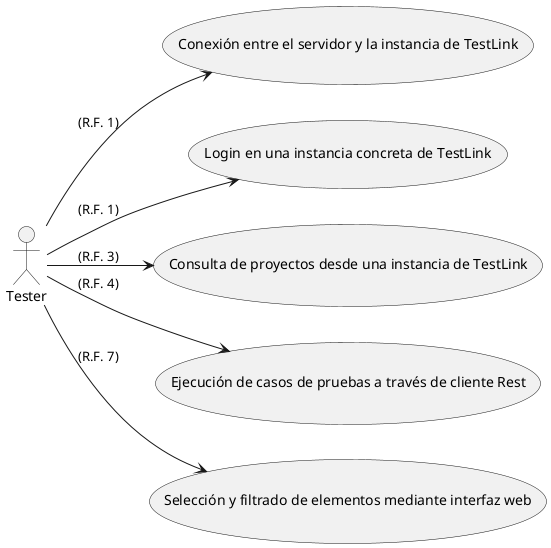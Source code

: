 @startuml Use Case View (1st priority)
left to right direction
    Tester --> (Conexión entre el servidor y la instancia de TestLink):  (R.F. 1)
    Tester --> (Login en una instancia concreta de TestLink):  (R.F. 1)
    Tester --> (Consulta de proyectos desde una instancia de TestLink):  (R.F. 3)
    Tester --> (Ejecución de casos de pruebas a través de cliente Rest):  (R.F. 4)
    Tester --> (Selección y filtrado de elementos mediante interfaz web):  (R.F. 7)
@enduml